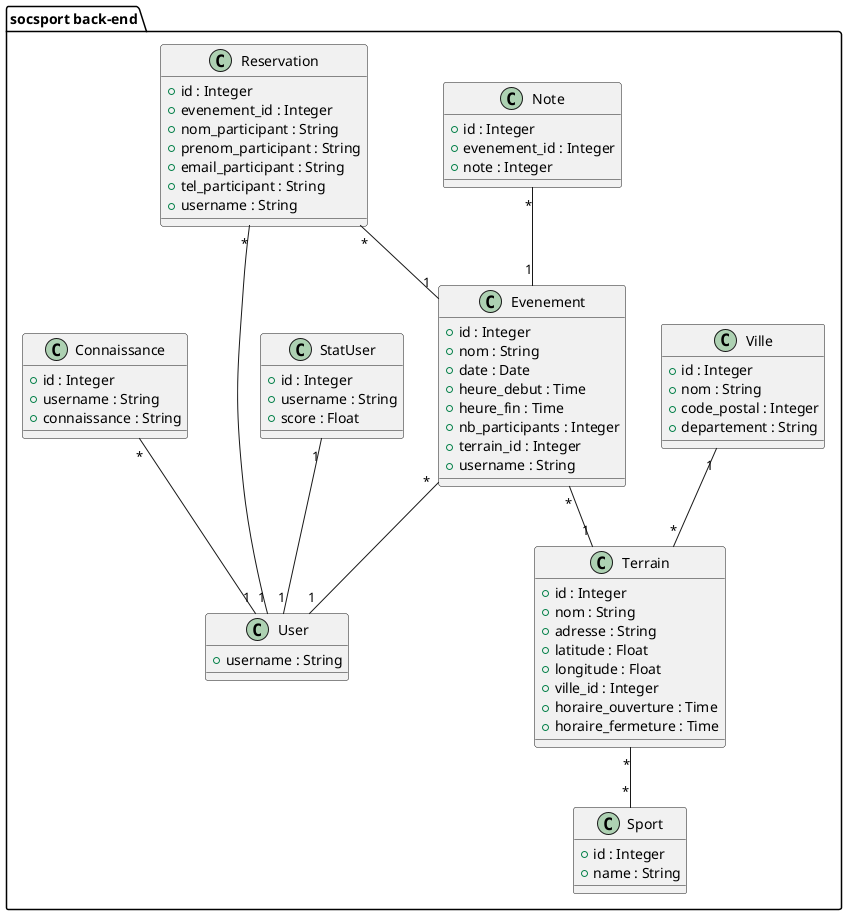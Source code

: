 @startuml

package "socsport back-end" {

  class Ville {
    +id : Integer
    +nom : String
    +code_postal : Integer
    +departement : String
  }

  class Terrain {
    +id : Integer
    +nom : String
    +adresse : String
    +latitude : Float
    +longitude : Float
    +ville_id : Integer
    +horaire_ouverture : Time
    +horaire_fermeture : Time
  }

  class Sport {
    +id : Integer
    +name : String
  }

  class Reservation {
    +id : Integer
    +evenement_id : Integer
    +nom_participant : String
    +prenom_participant : String
    +email_participant : String
    +tel_participant : String
    +username : String
  }

  class Note {
    +id : Integer
    +evenement_id : Integer
    +note : Integer
  }

  class User {
    +username : String
  }

  class Evenement {
    +id : Integer
    +nom : String
    +date : Date
    +heure_debut : Time
    +heure_fin : Time
    +nb_participants : Integer
    +terrain_id : Integer
    +username : String
  }

  class StatUser {
    +id : Integer
    +username : String
    +score : Float
  }

  class Connaissance {
    +id : Integer
    +username : String
    +connaissance : String
  }

  Ville "1" -- "*" Terrain 
  Terrain "*" -- "*" Sport 
  Reservation "*" -- "1" Evenement 
  Reservation "*" -- "1" User 
  Note "*" -- "1" Evenement 
  Evenement "*" -- "1" Terrain 
  Evenement "*" -- "1" User 
  StatUser "1" -- "1" User 
  Connaissance "*" -- "1" User 
}
@enduml
